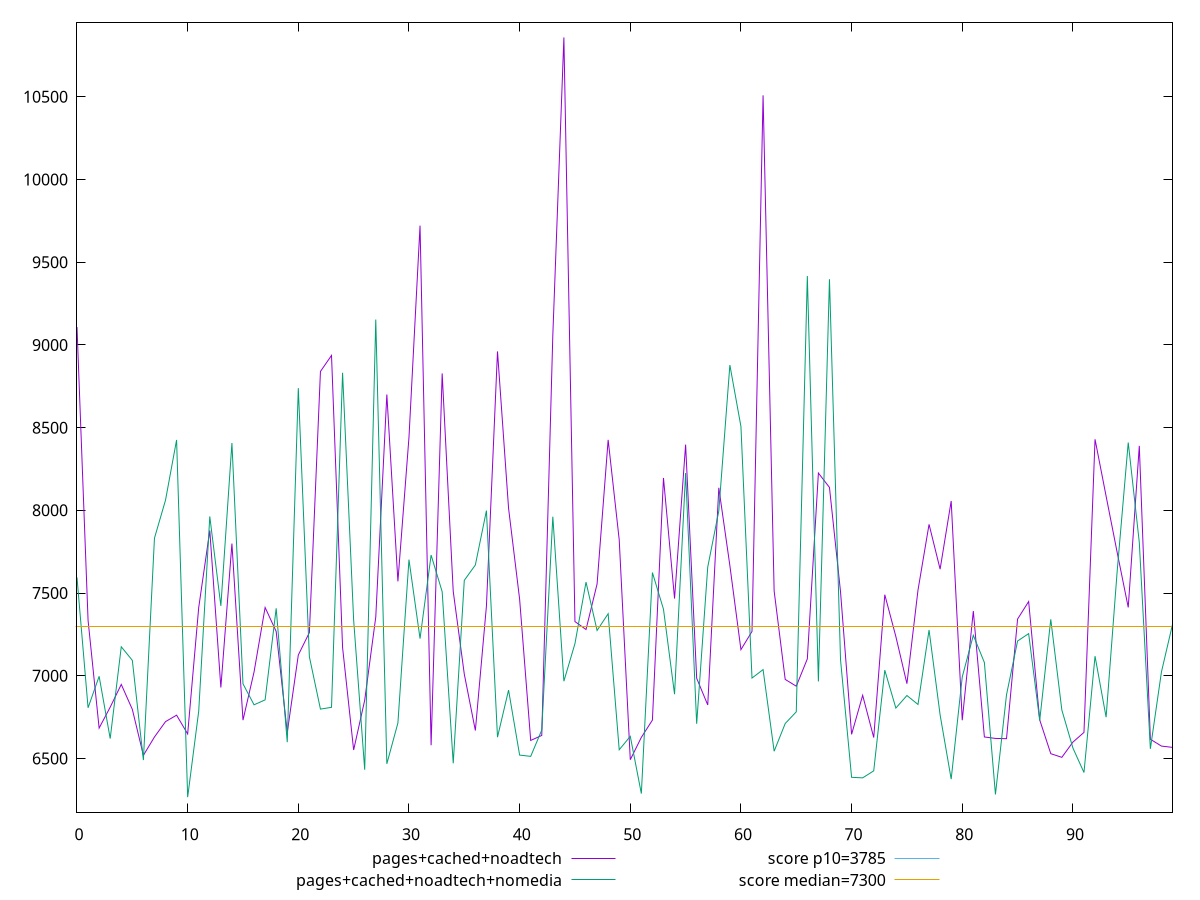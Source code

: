 reset

$pagesCachedNoadtech <<EOF
0 9108.028
1 7334.992
2 6683.696
3 6810.3505000000005
4 6947.6585
5 6796.803
6 6519.117
7 6629.922999999999
8 6722.865
9 6761.7815
10 6648.215
11 7412.8675
12 7878.300999999998
13 6929.201999999999
14 7799.061
15 6731.758500000002
16 7023.038499999999
17 7412.772999999999
18 7267.776000000001
19 6656.771999999999
20 7125.574500000001
21 7261.192000000001
22 8839.624500000002
23 8936.506
24 7171.0365
25 6551.348000000001
26 6852.4185
27 7355.2880000000005
28 8700.346000000001
29 7570.546
30 8440.822
31 9721.318500000001
32 6579.803
33 8827.9005
34 7510.262999999999
35 7009.569
36 6669.116000000001
37 7421.3290000000015
38 8960.790500000001
39 8012.6535
40 7462.644000000001
41 6609.07
42 6639.249000000001
43 9059.184500000003
44 10858.442
45 7327.5205000000005
46 7279.566000000001
47 7555.245000000001
48 8426.1015
49 7821.9710000000005
50 6492.571500000001
51 6627.737999999999
52 6731.941000000001
53 8195.792000000001
54 7466.798000000001
55 8397.268
56 6984.878000000001
57 6823.509000000001
58 8136.32
59 7665.8785
60 7157.964
61 7268.087000000001
62 10508.845
63 7512.709
64 6977.9105
65 6936.994500000001
66 7102.1230000000005
67 8225.469
68 8138.545
69 7507.745
70 6645.915999999999
71 6881.789999999998
72 6626.633000000002
73 7489.9220000000005
74 7237.083500000001
75 6952.215
76 7517.629000000002
77 7915.317500000001
78 7644.3200000000015
79 8056.500999999998
80 6731.295499999999
81 7391.0830000000005
82 6630.129000000001
83 6621.230000000001
84 6619.659
85 7342.748
86 7448.711000000001
87 6733.3295
88 6529.035
89 6506.912
90 6598.9955
91 6657.660000000001
92 8429.444
93 8085.6335
94 7745.695500000002
95 7413.251
96 8389.805
97 6616.326499999999
98 6574.929
99 6567.156999999998
EOF

$pagesCachedNoadtechNomedia <<EOF
0 7594.0599999999995
1 6806.442
2 6996.673000000001
3 6620.4485
4 7175.197
5 7093.1759999999995
6 6490.343999999999
7 7831.827000000001
8 8061.88
9 8425.491
10 6266.248
11 6786.352
12 7962.997000000001
13 7422.351999999999
14 8406.887999999999
15 6951.166
16 6824.529
17 6854.334
18 7407.690999999999
19 6598.602000000001
20 8738.6195
21 7114.999500000002
22 6798.486499999999
23 6809.203999999999
24 8831.8145
25 7337.199000000001
26 6432.118999999999
27 9153.244999999999
28 6467.663499999999
29 6714.745000000001
30 7702.054
31 7224.643
32 7729.5154999999995
33 7508.213500000001
34 6470.878500000001
35 7577.023500000001
36 7669.749
37 7998.411499999999
38 6628.825000000001
39 6913.267000000001
40 6520.4794999999995
41 6512.740999999999
42 6671.991500000001
43 7961.572000000002
44 6967.222500000001
45 7194.402
46 7566.044000000002
47 7273.83
48 7375.091
49 6552.772999999999
50 6633.867000000001
51 6287.774000000001
52 7623.9569999999985
53 7402.398999999999
54 6888.437
55 8225.645
56 6709.970500000001
57 7657.292
58 7996.521
59 8878.2845
60 8506.697499999998
61 6986.275
62 7037.3245
63 6543.843000000001
64 6711.191500000001
65 6782.085999999999
66 9416.654999999999
67 6965.771000000001
68 9397.3135
69 7096.931
70 6386.133
71 6382.822
72 6425.3355
73 7033.827000000001
74 6804.782
75 6880.5965
76 6826.478999999999
77 7276.603000000001
78 6763.334000000001
79 6375.132
80 6993.1035
81 7244.484
82 7080.108
83 6282.805
84 6885.142
85 7209.992
86 7254.780999999999
87 6729.892
88 7341.111000000001
89 6793.039999999999
90 6563.4095
91 6415.074999999999
92 7118.388500000001
93 6749.585999999999
94 7631.224500000001
95 8409.998
96 7805.713999999998
97 6558.518000000001
98 7022.7570000000005
99 7310.262
EOF

set key outside below
set xrange [0:99]
set yrange [6174.404119999999:10950.28588]
set trange [6174.404119999999:10950.28588]
set terminal svg size 640, 520 enhanced background rgb 'white'
set output "report_00013_2021-02-09T12-04-24.940Z/interactive/comparison/line/2_vs_3.svg"

plot $pagesCachedNoadtech title "pages+cached+noadtech" with line, \
     $pagesCachedNoadtechNomedia title "pages+cached+noadtech+nomedia" with line, \
     3785 title "score p10=3785", \
     7300 title "score median=7300"

reset
